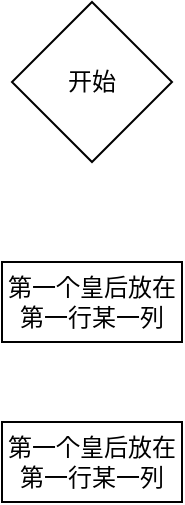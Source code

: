 <mxfile version="13.7.5" type="github">
  <diagram id="bG9Ah5Db7zzR3B9StxCd" name="第 1 页">
    <mxGraphModel dx="1037" dy="620" grid="1" gridSize="10" guides="1" tooltips="1" connect="1" arrows="1" fold="1" page="1" pageScale="1" pageWidth="827" pageHeight="1169" math="0" shadow="0">
      <root>
        <mxCell id="0" />
        <mxCell id="1" parent="0" />
        <mxCell id="InyQM3sEfoP8-OmRKPYB-1" value="开始" style="rhombus;whiteSpace=wrap;html=1;" vertex="1" parent="1">
          <mxGeometry x="120" y="150" width="80" height="80" as="geometry" />
        </mxCell>
        <mxCell id="InyQM3sEfoP8-OmRKPYB-2" value="第一个皇后放在第一行某一列" style="rounded=0;whiteSpace=wrap;html=1;" vertex="1" parent="1">
          <mxGeometry x="115" y="280" width="90" height="40" as="geometry" />
        </mxCell>
        <mxCell id="InyQM3sEfoP8-OmRKPYB-4" value="第一个皇后放在第一行某一列" style="rounded=0;whiteSpace=wrap;html=1;" vertex="1" parent="1">
          <mxGeometry x="115" y="360" width="90" height="40" as="geometry" />
        </mxCell>
      </root>
    </mxGraphModel>
  </diagram>
</mxfile>
